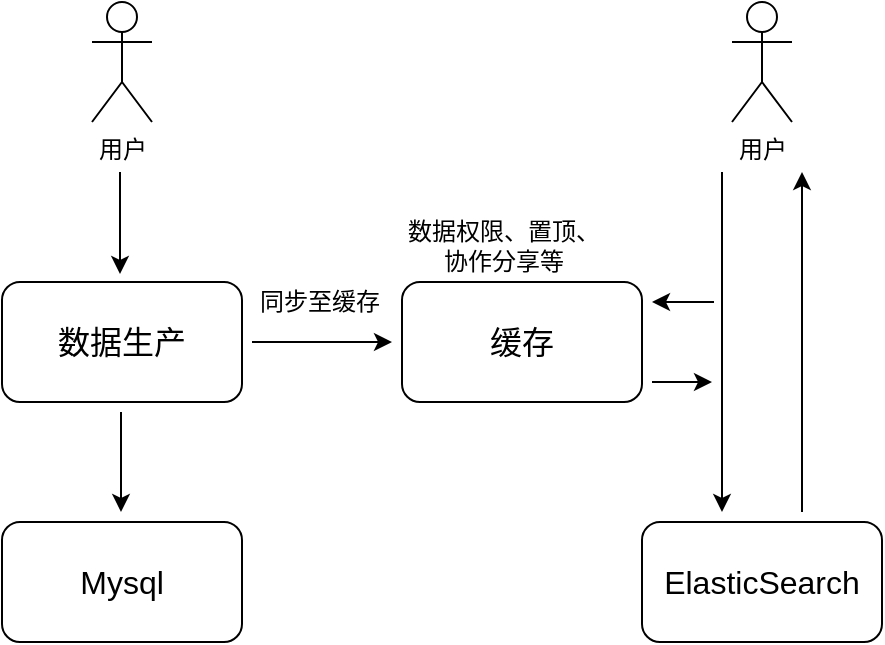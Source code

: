 <mxfile version="24.7.8">
  <diagram name="第 1 页" id="qhgzxzfY0M7wBXLChHcc">
    <mxGraphModel dx="875" dy="517" grid="1" gridSize="10" guides="1" tooltips="1" connect="1" arrows="1" fold="1" page="1" pageScale="1" pageWidth="827" pageHeight="1169" math="0" shadow="0">
      <root>
        <mxCell id="0" />
        <mxCell id="1" parent="0" />
        <mxCell id="2_8pNaF0JGxz7HWhpokf-1" value="用户" style="shape=umlActor;verticalLabelPosition=bottom;verticalAlign=top;html=1;outlineConnect=0;" vertex="1" parent="1">
          <mxGeometry x="165" y="180" width="30" height="60" as="geometry" />
        </mxCell>
        <mxCell id="2_8pNaF0JGxz7HWhpokf-2" value="数据生产" style="rounded=1;whiteSpace=wrap;html=1;fontSize=16;" vertex="1" parent="1">
          <mxGeometry x="120" y="320" width="120" height="60" as="geometry" />
        </mxCell>
        <mxCell id="2_8pNaF0JGxz7HWhpokf-3" value="Mysql" style="rounded=1;whiteSpace=wrap;html=1;fontSize=16;" vertex="1" parent="1">
          <mxGeometry x="120" y="440" width="120" height="60" as="geometry" />
        </mxCell>
        <mxCell id="2_8pNaF0JGxz7HWhpokf-4" value="ElasticSearch" style="rounded=1;whiteSpace=wrap;html=1;fontSize=16;" vertex="1" parent="1">
          <mxGeometry x="440" y="440" width="120" height="60" as="geometry" />
        </mxCell>
        <mxCell id="2_8pNaF0JGxz7HWhpokf-5" value="缓存" style="rounded=1;whiteSpace=wrap;html=1;fontSize=16;" vertex="1" parent="1">
          <mxGeometry x="320" y="320" width="120" height="60" as="geometry" />
        </mxCell>
        <mxCell id="2_8pNaF0JGxz7HWhpokf-6" value="用户" style="shape=umlActor;verticalLabelPosition=bottom;verticalAlign=top;html=1;outlineConnect=0;" vertex="1" parent="1">
          <mxGeometry x="485" y="180" width="30" height="60" as="geometry" />
        </mxCell>
        <mxCell id="2_8pNaF0JGxz7HWhpokf-7" value="" style="endArrow=classic;html=1;rounded=0;" edge="1" parent="1">
          <mxGeometry width="50" height="50" relative="1" as="geometry">
            <mxPoint x="179" y="265" as="sourcePoint" />
            <mxPoint x="179" y="316" as="targetPoint" />
          </mxGeometry>
        </mxCell>
        <mxCell id="2_8pNaF0JGxz7HWhpokf-8" value="" style="endArrow=classic;html=1;rounded=0;fontSize=16;" edge="1" parent="1">
          <mxGeometry width="50" height="50" relative="1" as="geometry">
            <mxPoint x="179.5" y="385" as="sourcePoint" />
            <mxPoint x="179.5" y="435" as="targetPoint" />
          </mxGeometry>
        </mxCell>
        <mxCell id="2_8pNaF0JGxz7HWhpokf-10" value="" style="endArrow=classic;html=1;rounded=0;fontSize=16;" edge="1" parent="1">
          <mxGeometry width="50" height="50" relative="1" as="geometry">
            <mxPoint x="245" y="350" as="sourcePoint" />
            <mxPoint x="315" y="350" as="targetPoint" />
          </mxGeometry>
        </mxCell>
        <mxCell id="2_8pNaF0JGxz7HWhpokf-11" value="" style="endArrow=classic;html=1;rounded=0;" edge="1" parent="1">
          <mxGeometry width="50" height="50" relative="1" as="geometry">
            <mxPoint x="480" y="265" as="sourcePoint" />
            <mxPoint x="480" y="435" as="targetPoint" />
          </mxGeometry>
        </mxCell>
        <mxCell id="2_8pNaF0JGxz7HWhpokf-12" value="" style="endArrow=classic;html=1;rounded=0;fontSize=16;" edge="1" parent="1">
          <mxGeometry width="50" height="50" relative="1" as="geometry">
            <mxPoint x="476" y="330" as="sourcePoint" />
            <mxPoint x="445" y="330" as="targetPoint" />
          </mxGeometry>
        </mxCell>
        <mxCell id="2_8pNaF0JGxz7HWhpokf-13" value="" style="endArrow=none;html=1;rounded=0;startArrow=classic;startFill=1;endFill=0;fontSize=16;" edge="1" parent="1">
          <mxGeometry width="50" height="50" relative="1" as="geometry">
            <mxPoint x="475" y="370" as="sourcePoint" />
            <mxPoint x="445" y="370" as="targetPoint" />
          </mxGeometry>
        </mxCell>
        <mxCell id="2_8pNaF0JGxz7HWhpokf-14" value="" style="endArrow=none;html=1;rounded=0;startArrow=classic;startFill=1;endFill=0;" edge="1" parent="1">
          <mxGeometry width="50" height="50" relative="1" as="geometry">
            <mxPoint x="520" y="265" as="sourcePoint" />
            <mxPoint x="520" y="435" as="targetPoint" />
          </mxGeometry>
        </mxCell>
        <mxCell id="2_8pNaF0JGxz7HWhpokf-15" value="同步至缓存" style="text;html=1;align=center;verticalAlign=middle;whiteSpace=wrap;rounded=0;" vertex="1" parent="1">
          <mxGeometry x="244" y="315" width="70" height="30" as="geometry" />
        </mxCell>
        <mxCell id="2_8pNaF0JGxz7HWhpokf-16" value="数据权限、置顶、协作分享等" style="text;html=1;align=center;verticalAlign=middle;whiteSpace=wrap;rounded=0;" vertex="1" parent="1">
          <mxGeometry x="321" y="287" width="100" height="30" as="geometry" />
        </mxCell>
      </root>
    </mxGraphModel>
  </diagram>
</mxfile>
